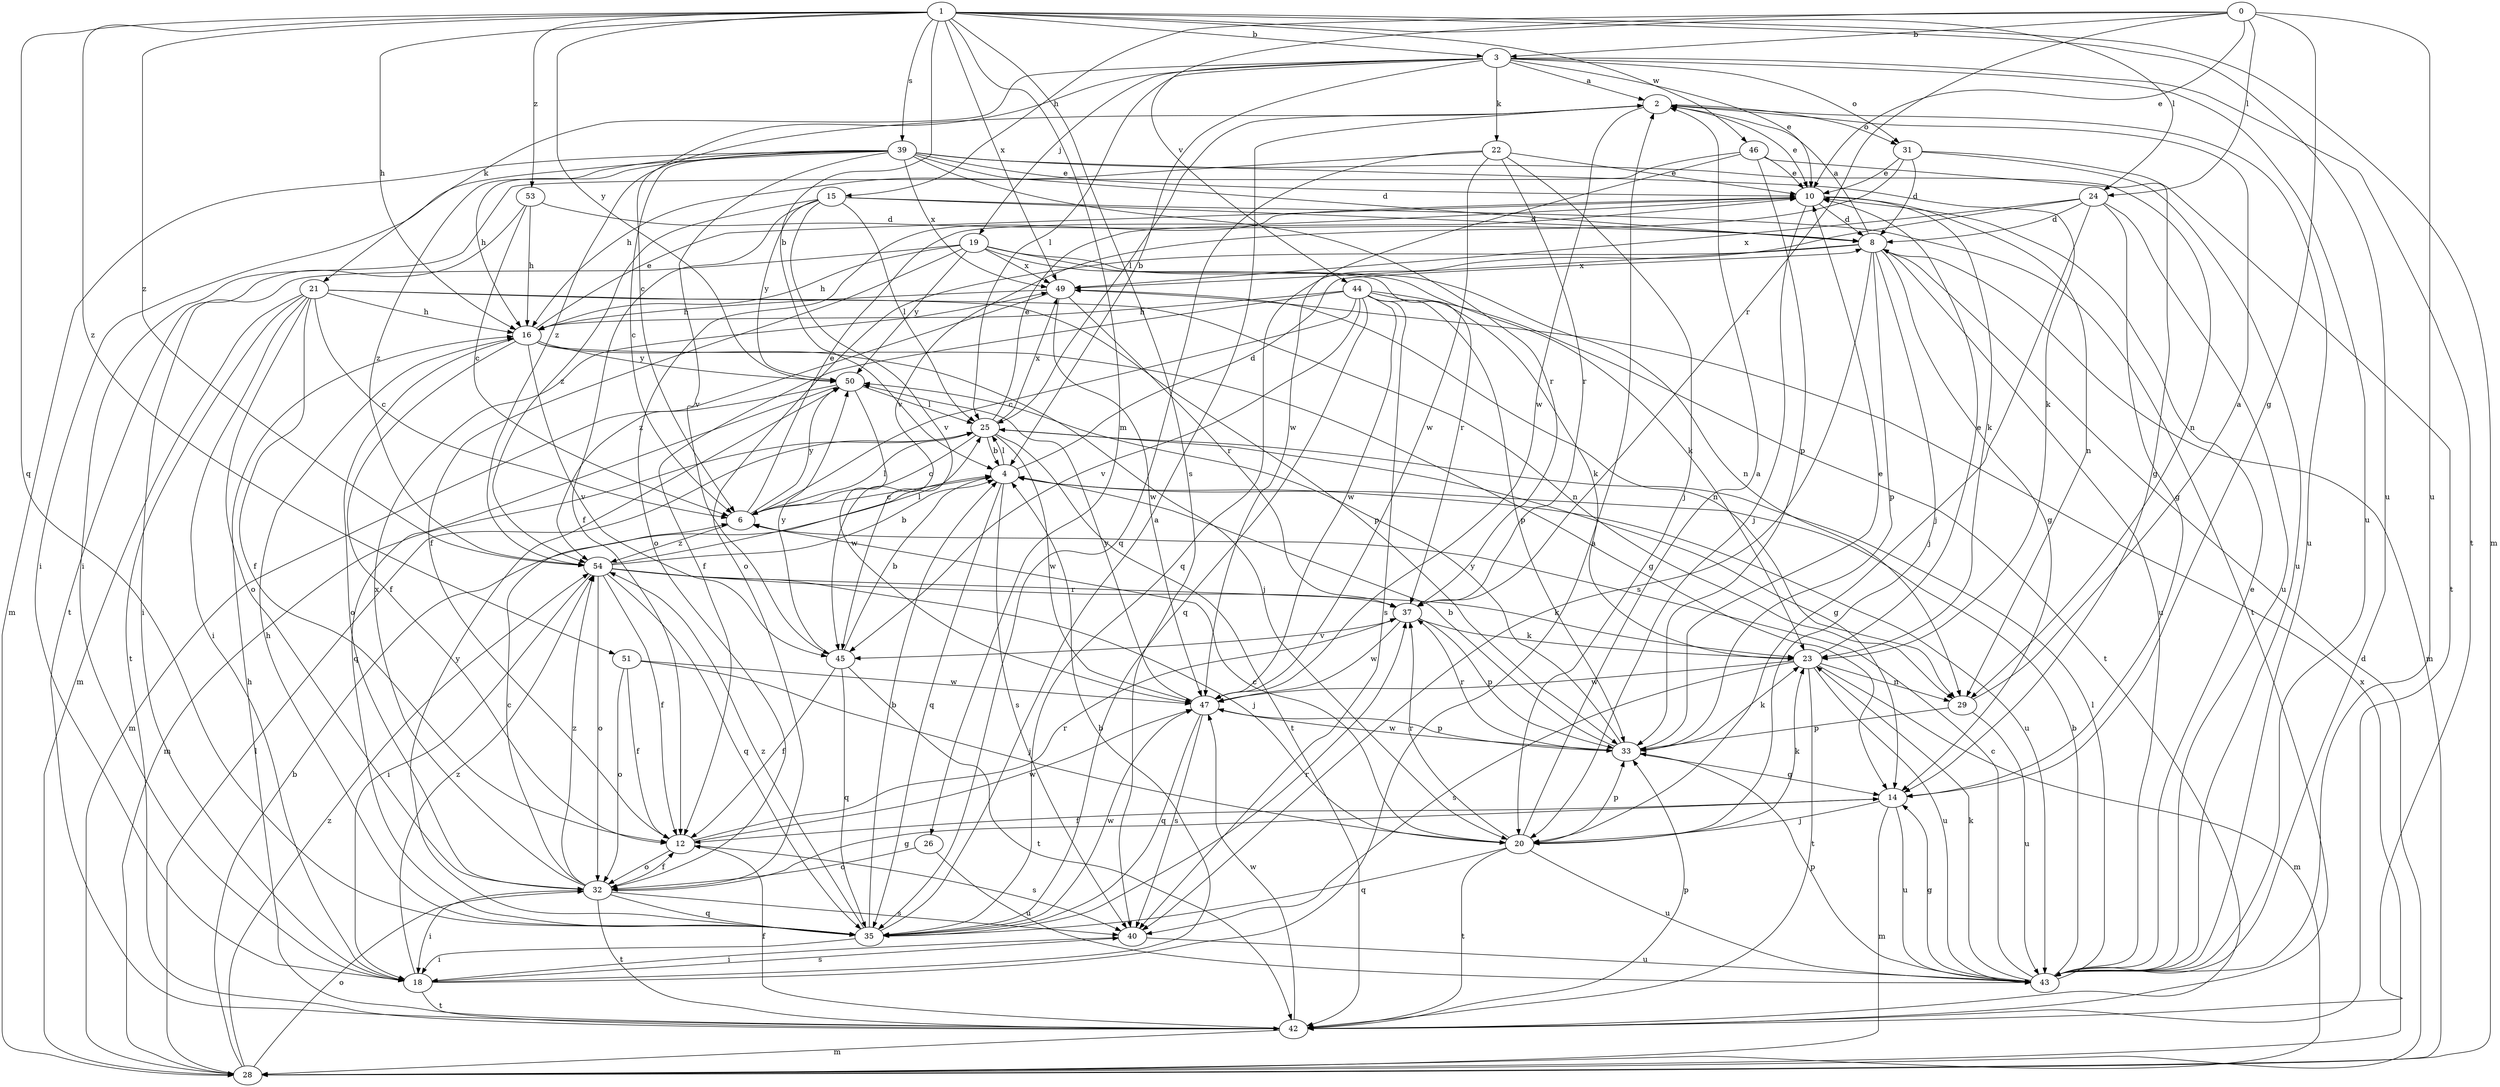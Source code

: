 strict digraph  {
0;
1;
2;
3;
4;
6;
8;
10;
12;
14;
15;
16;
18;
19;
20;
21;
22;
23;
24;
25;
26;
28;
29;
31;
32;
33;
35;
37;
39;
40;
42;
43;
44;
45;
46;
47;
49;
50;
51;
53;
54;
0 -> 3  [label=b];
0 -> 10  [label=e];
0 -> 14  [label=g];
0 -> 15  [label=h];
0 -> 24  [label=l];
0 -> 37  [label=r];
0 -> 43  [label=u];
0 -> 44  [label=v];
1 -> 3  [label=b];
1 -> 4  [label=b];
1 -> 16  [label=h];
1 -> 24  [label=l];
1 -> 26  [label=m];
1 -> 28  [label=m];
1 -> 35  [label=q];
1 -> 39  [label=s];
1 -> 40  [label=s];
1 -> 43  [label=u];
1 -> 46  [label=w];
1 -> 49  [label=x];
1 -> 50  [label=y];
1 -> 51  [label=z];
1 -> 53  [label=z];
1 -> 54  [label=z];
2 -> 10  [label=e];
2 -> 25  [label=l];
2 -> 31  [label=o];
2 -> 43  [label=u];
2 -> 47  [label=w];
2 -> 54  [label=z];
3 -> 2  [label=a];
3 -> 4  [label=b];
3 -> 6  [label=c];
3 -> 10  [label=e];
3 -> 19  [label=j];
3 -> 21  [label=k];
3 -> 22  [label=k];
3 -> 25  [label=l];
3 -> 31  [label=o];
3 -> 42  [label=t];
3 -> 43  [label=u];
4 -> 6  [label=c];
4 -> 8  [label=d];
4 -> 25  [label=l];
4 -> 35  [label=q];
4 -> 40  [label=s];
4 -> 43  [label=u];
6 -> 10  [label=e];
6 -> 25  [label=l];
6 -> 50  [label=y];
6 -> 54  [label=z];
8 -> 2  [label=a];
8 -> 14  [label=g];
8 -> 20  [label=j];
8 -> 28  [label=m];
8 -> 32  [label=o];
8 -> 33  [label=p];
8 -> 40  [label=s];
8 -> 43  [label=u];
8 -> 49  [label=x];
10 -> 8  [label=d];
10 -> 20  [label=j];
10 -> 23  [label=k];
10 -> 29  [label=n];
10 -> 32  [label=o];
12 -> 32  [label=o];
12 -> 37  [label=r];
12 -> 40  [label=s];
12 -> 47  [label=w];
14 -> 12  [label=f];
14 -> 20  [label=j];
14 -> 28  [label=m];
14 -> 43  [label=u];
15 -> 8  [label=d];
15 -> 12  [label=f];
15 -> 25  [label=l];
15 -> 42  [label=t];
15 -> 45  [label=v];
15 -> 50  [label=y];
15 -> 54  [label=z];
16 -> 10  [label=e];
16 -> 12  [label=f];
16 -> 14  [label=g];
16 -> 20  [label=j];
16 -> 32  [label=o];
16 -> 45  [label=v];
16 -> 50  [label=y];
18 -> 2  [label=a];
18 -> 4  [label=b];
18 -> 40  [label=s];
18 -> 42  [label=t];
18 -> 54  [label=z];
19 -> 12  [label=f];
19 -> 16  [label=h];
19 -> 18  [label=i];
19 -> 23  [label=k];
19 -> 29  [label=n];
19 -> 37  [label=r];
19 -> 49  [label=x];
19 -> 50  [label=y];
20 -> 2  [label=a];
20 -> 6  [label=c];
20 -> 23  [label=k];
20 -> 33  [label=p];
20 -> 35  [label=q];
20 -> 37  [label=r];
20 -> 42  [label=t];
20 -> 43  [label=u];
21 -> 6  [label=c];
21 -> 12  [label=f];
21 -> 16  [label=h];
21 -> 18  [label=i];
21 -> 28  [label=m];
21 -> 29  [label=n];
21 -> 32  [label=o];
21 -> 33  [label=p];
21 -> 42  [label=t];
22 -> 10  [label=e];
22 -> 16  [label=h];
22 -> 20  [label=j];
22 -> 35  [label=q];
22 -> 37  [label=r];
22 -> 47  [label=w];
23 -> 10  [label=e];
23 -> 28  [label=m];
23 -> 29  [label=n];
23 -> 40  [label=s];
23 -> 42  [label=t];
23 -> 43  [label=u];
23 -> 47  [label=w];
24 -> 8  [label=d];
24 -> 14  [label=g];
24 -> 20  [label=j];
24 -> 35  [label=q];
24 -> 43  [label=u];
24 -> 49  [label=x];
25 -> 4  [label=b];
25 -> 6  [label=c];
25 -> 10  [label=e];
25 -> 14  [label=g];
25 -> 28  [label=m];
25 -> 42  [label=t];
25 -> 47  [label=w];
25 -> 49  [label=x];
26 -> 32  [label=o];
26 -> 43  [label=u];
28 -> 4  [label=b];
28 -> 8  [label=d];
28 -> 25  [label=l];
28 -> 32  [label=o];
28 -> 49  [label=x];
28 -> 54  [label=z];
29 -> 2  [label=a];
29 -> 33  [label=p];
29 -> 43  [label=u];
31 -> 8  [label=d];
31 -> 10  [label=e];
31 -> 42  [label=t];
31 -> 43  [label=u];
31 -> 45  [label=v];
32 -> 6  [label=c];
32 -> 12  [label=f];
32 -> 14  [label=g];
32 -> 18  [label=i];
32 -> 35  [label=q];
32 -> 40  [label=s];
32 -> 42  [label=t];
32 -> 49  [label=x];
32 -> 54  [label=z];
33 -> 4  [label=b];
33 -> 10  [label=e];
33 -> 14  [label=g];
33 -> 23  [label=k];
33 -> 37  [label=r];
33 -> 47  [label=w];
33 -> 50  [label=y];
35 -> 2  [label=a];
35 -> 4  [label=b];
35 -> 16  [label=h];
35 -> 18  [label=i];
35 -> 37  [label=r];
35 -> 47  [label=w];
35 -> 50  [label=y];
35 -> 54  [label=z];
37 -> 23  [label=k];
37 -> 33  [label=p];
37 -> 45  [label=v];
37 -> 47  [label=w];
39 -> 6  [label=c];
39 -> 8  [label=d];
39 -> 10  [label=e];
39 -> 16  [label=h];
39 -> 18  [label=i];
39 -> 23  [label=k];
39 -> 28  [label=m];
39 -> 29  [label=n];
39 -> 37  [label=r];
39 -> 45  [label=v];
39 -> 49  [label=x];
39 -> 54  [label=z];
40 -> 18  [label=i];
40 -> 43  [label=u];
42 -> 12  [label=f];
42 -> 16  [label=h];
42 -> 28  [label=m];
42 -> 33  [label=p];
42 -> 47  [label=w];
43 -> 4  [label=b];
43 -> 6  [label=c];
43 -> 10  [label=e];
43 -> 14  [label=g];
43 -> 23  [label=k];
43 -> 25  [label=l];
43 -> 33  [label=p];
44 -> 6  [label=c];
44 -> 12  [label=f];
44 -> 16  [label=h];
44 -> 23  [label=k];
44 -> 33  [label=p];
44 -> 35  [label=q];
44 -> 40  [label=s];
44 -> 42  [label=t];
44 -> 45  [label=v];
44 -> 47  [label=w];
45 -> 4  [label=b];
45 -> 12  [label=f];
45 -> 35  [label=q];
45 -> 42  [label=t];
45 -> 50  [label=y];
46 -> 10  [label=e];
46 -> 14  [label=g];
46 -> 18  [label=i];
46 -> 33  [label=p];
46 -> 47  [label=w];
47 -> 33  [label=p];
47 -> 35  [label=q];
47 -> 40  [label=s];
47 -> 50  [label=y];
49 -> 16  [label=h];
49 -> 29  [label=n];
49 -> 37  [label=r];
49 -> 47  [label=w];
49 -> 54  [label=z];
50 -> 25  [label=l];
50 -> 28  [label=m];
50 -> 35  [label=q];
50 -> 47  [label=w];
51 -> 12  [label=f];
51 -> 20  [label=j];
51 -> 32  [label=o];
51 -> 47  [label=w];
53 -> 6  [label=c];
53 -> 8  [label=d];
53 -> 16  [label=h];
53 -> 42  [label=t];
54 -> 4  [label=b];
54 -> 12  [label=f];
54 -> 18  [label=i];
54 -> 20  [label=j];
54 -> 23  [label=k];
54 -> 25  [label=l];
54 -> 32  [label=o];
54 -> 35  [label=q];
54 -> 37  [label=r];
}
